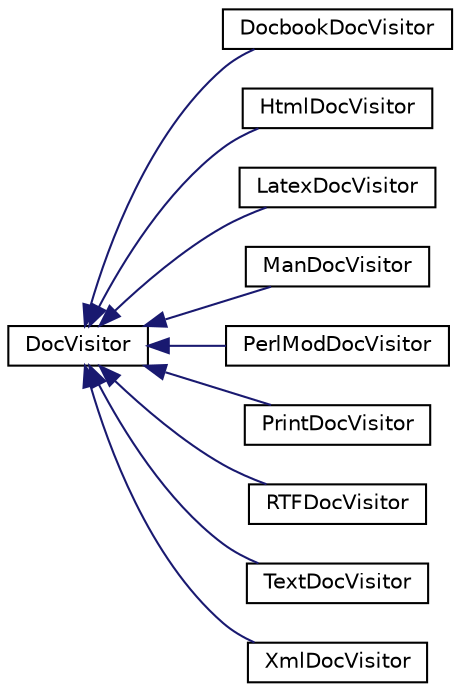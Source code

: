 digraph "类继承关系图"
{
 // INTERACTIVE_SVG=YES
 // LATEX_PDF_SIZE
  edge [fontname="Helvetica",fontsize="10",labelfontname="Helvetica",labelfontsize="10"];
  node [fontname="Helvetica",fontsize="10",shape=record];
  rankdir="LR";
  Node0 [label="DocVisitor",height=0.2,width=0.4,color="black", fillcolor="white", style="filled",URL="$d0/d78/class_doc_visitor.html",tooltip="Abstract visitor that participates in the visitor pattern."];
  Node0 -> Node1 [dir="back",color="midnightblue",fontsize="10",style="solid",fontname="Helvetica"];
  Node1 [label="DocbookDocVisitor",height=0.2,width=0.4,color="black", fillcolor="white", style="filled",URL="$d7/dc4/class_docbook_doc_visitor.html",tooltip="Concrete visitor implementation for Docbook output."];
  Node0 -> Node2 [dir="back",color="midnightblue",fontsize="10",style="solid",fontname="Helvetica"];
  Node2 [label="HtmlDocVisitor",height=0.2,width=0.4,color="black", fillcolor="white", style="filled",URL="$d5/d1b/class_html_doc_visitor.html",tooltip="Concrete visitor implementation for HTML output."];
  Node0 -> Node3 [dir="back",color="midnightblue",fontsize="10",style="solid",fontname="Helvetica"];
  Node3 [label="LatexDocVisitor",height=0.2,width=0.4,color="black", fillcolor="white", style="filled",URL="$d3/df4/class_latex_doc_visitor.html",tooltip="Concrete visitor implementation for LaTeX output."];
  Node0 -> Node4 [dir="back",color="midnightblue",fontsize="10",style="solid",fontname="Helvetica"];
  Node4 [label="ManDocVisitor",height=0.2,width=0.4,color="black", fillcolor="white", style="filled",URL="$d8/dcf/class_man_doc_visitor.html",tooltip="Concrete visitor implementation for LaTeX output."];
  Node0 -> Node5 [dir="back",color="midnightblue",fontsize="10",style="solid",fontname="Helvetica"];
  Node5 [label="PerlModDocVisitor",height=0.2,width=0.4,color="black", fillcolor="white", style="filled",URL="$dc/d27/class_perl_mod_doc_visitor.html",tooltip="Concrete visitor implementation for PerlMod output."];
  Node0 -> Node6 [dir="back",color="midnightblue",fontsize="10",style="solid",fontname="Helvetica"];
  Node6 [label="PrintDocVisitor",height=0.2,width=0.4,color="black", fillcolor="white", style="filled",URL="$d3/d43/class_print_doc_visitor.html",tooltip=" "];
  Node0 -> Node7 [dir="back",color="midnightblue",fontsize="10",style="solid",fontname="Helvetica"];
  Node7 [label="RTFDocVisitor",height=0.2,width=0.4,color="black", fillcolor="white", style="filled",URL="$d1/d4b/class_r_t_f_doc_visitor.html",tooltip="Concrete visitor implementation for RTF output."];
  Node0 -> Node8 [dir="back",color="midnightblue",fontsize="10",style="solid",fontname="Helvetica"];
  Node8 [label="TextDocVisitor",height=0.2,width=0.4,color="black", fillcolor="white", style="filled",URL="$d2/d63/class_text_doc_visitor.html",tooltip="Concrete visitor implementation for TEXT output."];
  Node0 -> Node9 [dir="back",color="midnightblue",fontsize="10",style="solid",fontname="Helvetica"];
  Node9 [label="XmlDocVisitor",height=0.2,width=0.4,color="black", fillcolor="white", style="filled",URL="$d4/dc8/class_xml_doc_visitor.html",tooltip="Concrete visitor implementation for XML output."];
}
